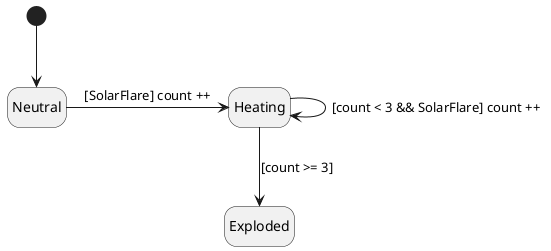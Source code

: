 @startuml
hide empty description

state Neutral
[*] --> Neutral 

state Heating
Neutral -> Heating : [SolarFlare] count ++
Heating -> Heating : [count < 3 && SolarFlare] count ++

state Exploded
Heating --> Exploded : [count >= 3]


@enduml